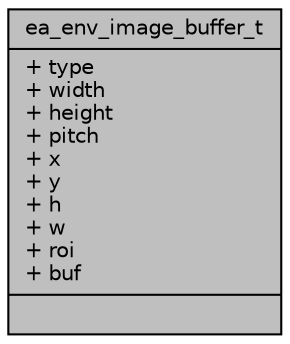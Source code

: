 digraph "ea_env_image_buffer_t"
{
 // INTERACTIVE_SVG=YES
 // LATEX_PDF_SIZE
  bgcolor="transparent";
  edge [fontname="Helvetica",fontsize="10",labelfontname="Helvetica",labelfontsize="10"];
  node [fontname="Helvetica",fontsize="10",shape=record];
  Node1 [label="{ea_env_image_buffer_t\n|+ type\l+ width\l+ height\l+ pitch\l+ x\l+ y\l+ h\l+ w\l+ roi\l+ buf\l|}",height=0.2,width=0.4,color="black", fillcolor="grey75", style="filled", fontcolor="black",tooltip=" "];
}
